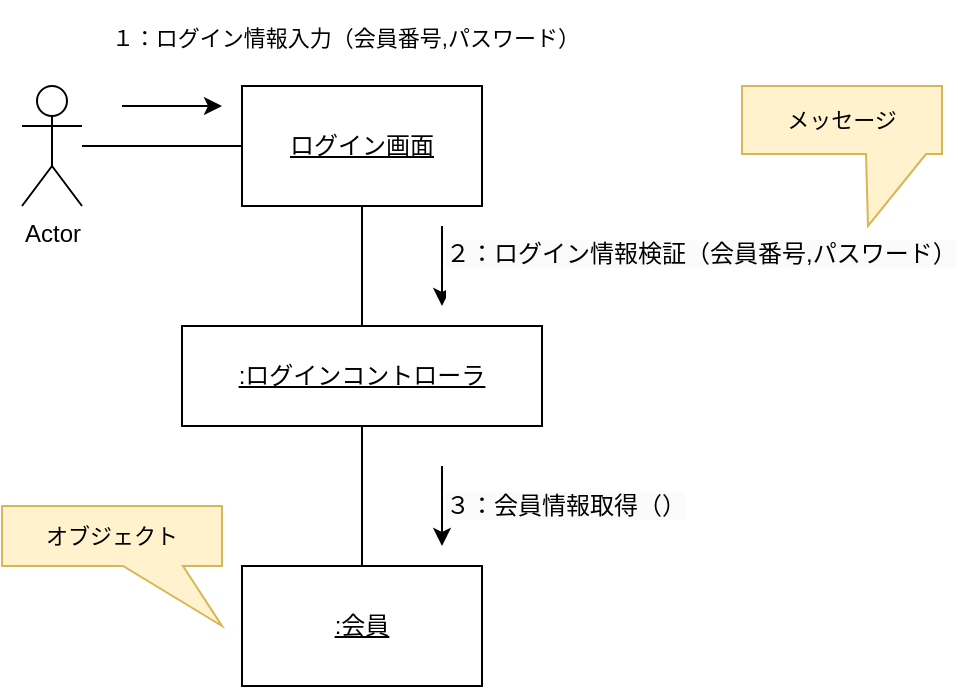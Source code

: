<mxfile>
    <diagram id="8Lz_WymOVmwzOqcda8jv" name="ページ1">
        <mxGraphModel dx="823" dy="784" grid="0" gridSize="10" guides="1" tooltips="1" connect="1" arrows="1" fold="1" page="1" pageScale="1" pageWidth="827" pageHeight="1169" math="0" shadow="0">
            <root>
                <mxCell id="0"/>
                <mxCell id="1" parent="0"/>
                <mxCell id="10" style="edgeStyle=none;html=1;entryX=0;entryY=0.5;entryDx=0;entryDy=0;strokeColor=default;endArrow=none;endFill=0;" parent="1" source="2" target="3" edge="1">
                    <mxGeometry relative="1" as="geometry"/>
                </mxCell>
                <mxCell id="2" value="Actor" style="shape=umlActor;verticalLabelPosition=bottom;verticalAlign=top;html=1;outlineConnect=0;" parent="1" vertex="1">
                    <mxGeometry x="40" y="110" width="30" height="60" as="geometry"/>
                </mxCell>
                <mxCell id="3" value="ログイン画面" style="rounded=0;whiteSpace=wrap;html=1;fontStyle=4" parent="1" vertex="1">
                    <mxGeometry x="150" y="110" width="120" height="60" as="geometry"/>
                </mxCell>
                <mxCell id="9" style="edgeStyle=none;html=1;entryX=0.5;entryY=0;entryDx=0;entryDy=0;strokeColor=default;endArrow=none;endFill=0;" parent="1" source="4" target="5" edge="1">
                    <mxGeometry relative="1" as="geometry"/>
                </mxCell>
                <mxCell id="4" value=":ログインコントローラ" style="rounded=0;whiteSpace=wrap;html=1;fontStyle=4" parent="1" vertex="1">
                    <mxGeometry x="120" y="230" width="180" height="50" as="geometry"/>
                </mxCell>
                <mxCell id="5" value=":会員" style="rounded=0;whiteSpace=wrap;html=1;fontStyle=4" parent="1" vertex="1">
                    <mxGeometry x="150" y="350" width="120" height="60" as="geometry"/>
                </mxCell>
                <mxCell id="6" value="" style="endArrow=none;html=1;entryX=0.5;entryY=1;entryDx=0;entryDy=0;" parent="1" source="4" target="3" edge="1">
                    <mxGeometry width="50" height="50" relative="1" as="geometry">
                        <mxPoint x="160" y="260" as="sourcePoint"/>
                        <mxPoint x="210" y="210" as="targetPoint"/>
                    </mxGeometry>
                </mxCell>
                <mxCell id="12" value="&#10;&lt;span style=&quot;color: rgb(0, 0, 0); font-family: Helvetica; font-size: 11px; font-style: normal; font-variant-ligatures: normal; font-variant-caps: normal; font-weight: 400; letter-spacing: normal; orphans: 2; text-indent: 0px; text-transform: none; widows: 2; word-spacing: 0px; -webkit-text-stroke-width: 0px; text-decoration-thickness: initial; text-decoration-style: initial; text-decoration-color: initial; float: none; display: inline !important;&quot;&gt;１：ログイン情報入力（会員番号,パスワード）&lt;/span&gt;&#10;&#10;" style="endArrow=classic;html=1;strokeColor=default;horizontal=1;fontSize=11;verticalAlign=top;align=right;labelBackgroundColor=none;labelPosition=left;verticalLabelPosition=bottom;" parent="1" edge="1">
                    <mxGeometry x="1" y="190" width="50" height="50" relative="1" as="geometry">
                        <mxPoint x="90" y="120" as="sourcePoint"/>
                        <mxPoint x="140" y="120" as="targetPoint"/>
                        <mxPoint x="180" y="130" as="offset"/>
                    </mxGeometry>
                </mxCell>
                <mxCell id="13" value="&#10;&lt;span style=&quot;color: rgb(0, 0, 0); font-family: Helvetica; font-size: 12px; font-style: normal; font-variant-ligatures: normal; font-variant-caps: normal; font-weight: 400; letter-spacing: normal; orphans: 2; text-indent: 0px; text-transform: none; widows: 2; word-spacing: 0px; -webkit-text-stroke-width: 0px; background-color: rgb(251, 251, 251); text-decoration-thickness: initial; text-decoration-style: initial; text-decoration-color: initial; float: none; display: inline !important;&quot;&gt;２：ログイン情報検証（会員番号,パスワード）&lt;/span&gt;&#10;&#10;" style="endArrow=classic;html=1;strokeColor=default;align=left;" parent="1" edge="1">
                    <mxGeometry width="50" height="50" relative="1" as="geometry">
                        <mxPoint x="250" y="180" as="sourcePoint"/>
                        <mxPoint x="250" y="220" as="targetPoint"/>
                    </mxGeometry>
                </mxCell>
                <mxCell id="14" value="&lt;span style=&quot;font-size: 12px; background-color: rgb(251, 251, 251);&quot;&gt;３：会員情報取得（）&lt;/span&gt;" style="endArrow=classic;html=1;strokeColor=default;align=left;" parent="1" edge="1">
                    <mxGeometry width="50" height="50" relative="1" as="geometry">
                        <mxPoint x="250" y="300" as="sourcePoint"/>
                        <mxPoint x="250" y="340" as="targetPoint"/>
                    </mxGeometry>
                </mxCell>
                <mxCell id="18" value="オブジェクト" style="shape=callout;whiteSpace=wrap;html=1;perimeter=calloutPerimeter;fontSize=11;position2=1;base=30;fillColor=#fff2cc;strokeColor=#d6b656;size=30;position=0.55;" parent="1" vertex="1">
                    <mxGeometry x="30" y="320" width="110" height="60" as="geometry"/>
                </mxCell>
                <mxCell id="20" value="メッセージ" style="shape=callout;whiteSpace=wrap;html=1;perimeter=calloutPerimeter;fontSize=11;position2=0.63;base=30;fillColor=#fff2cc;strokeColor=#d6b656;size=36;position=0.62;" parent="1" vertex="1">
                    <mxGeometry x="400" y="110" width="100" height="70" as="geometry"/>
                </mxCell>
            </root>
        </mxGraphModel>
    </diagram>
</mxfile>